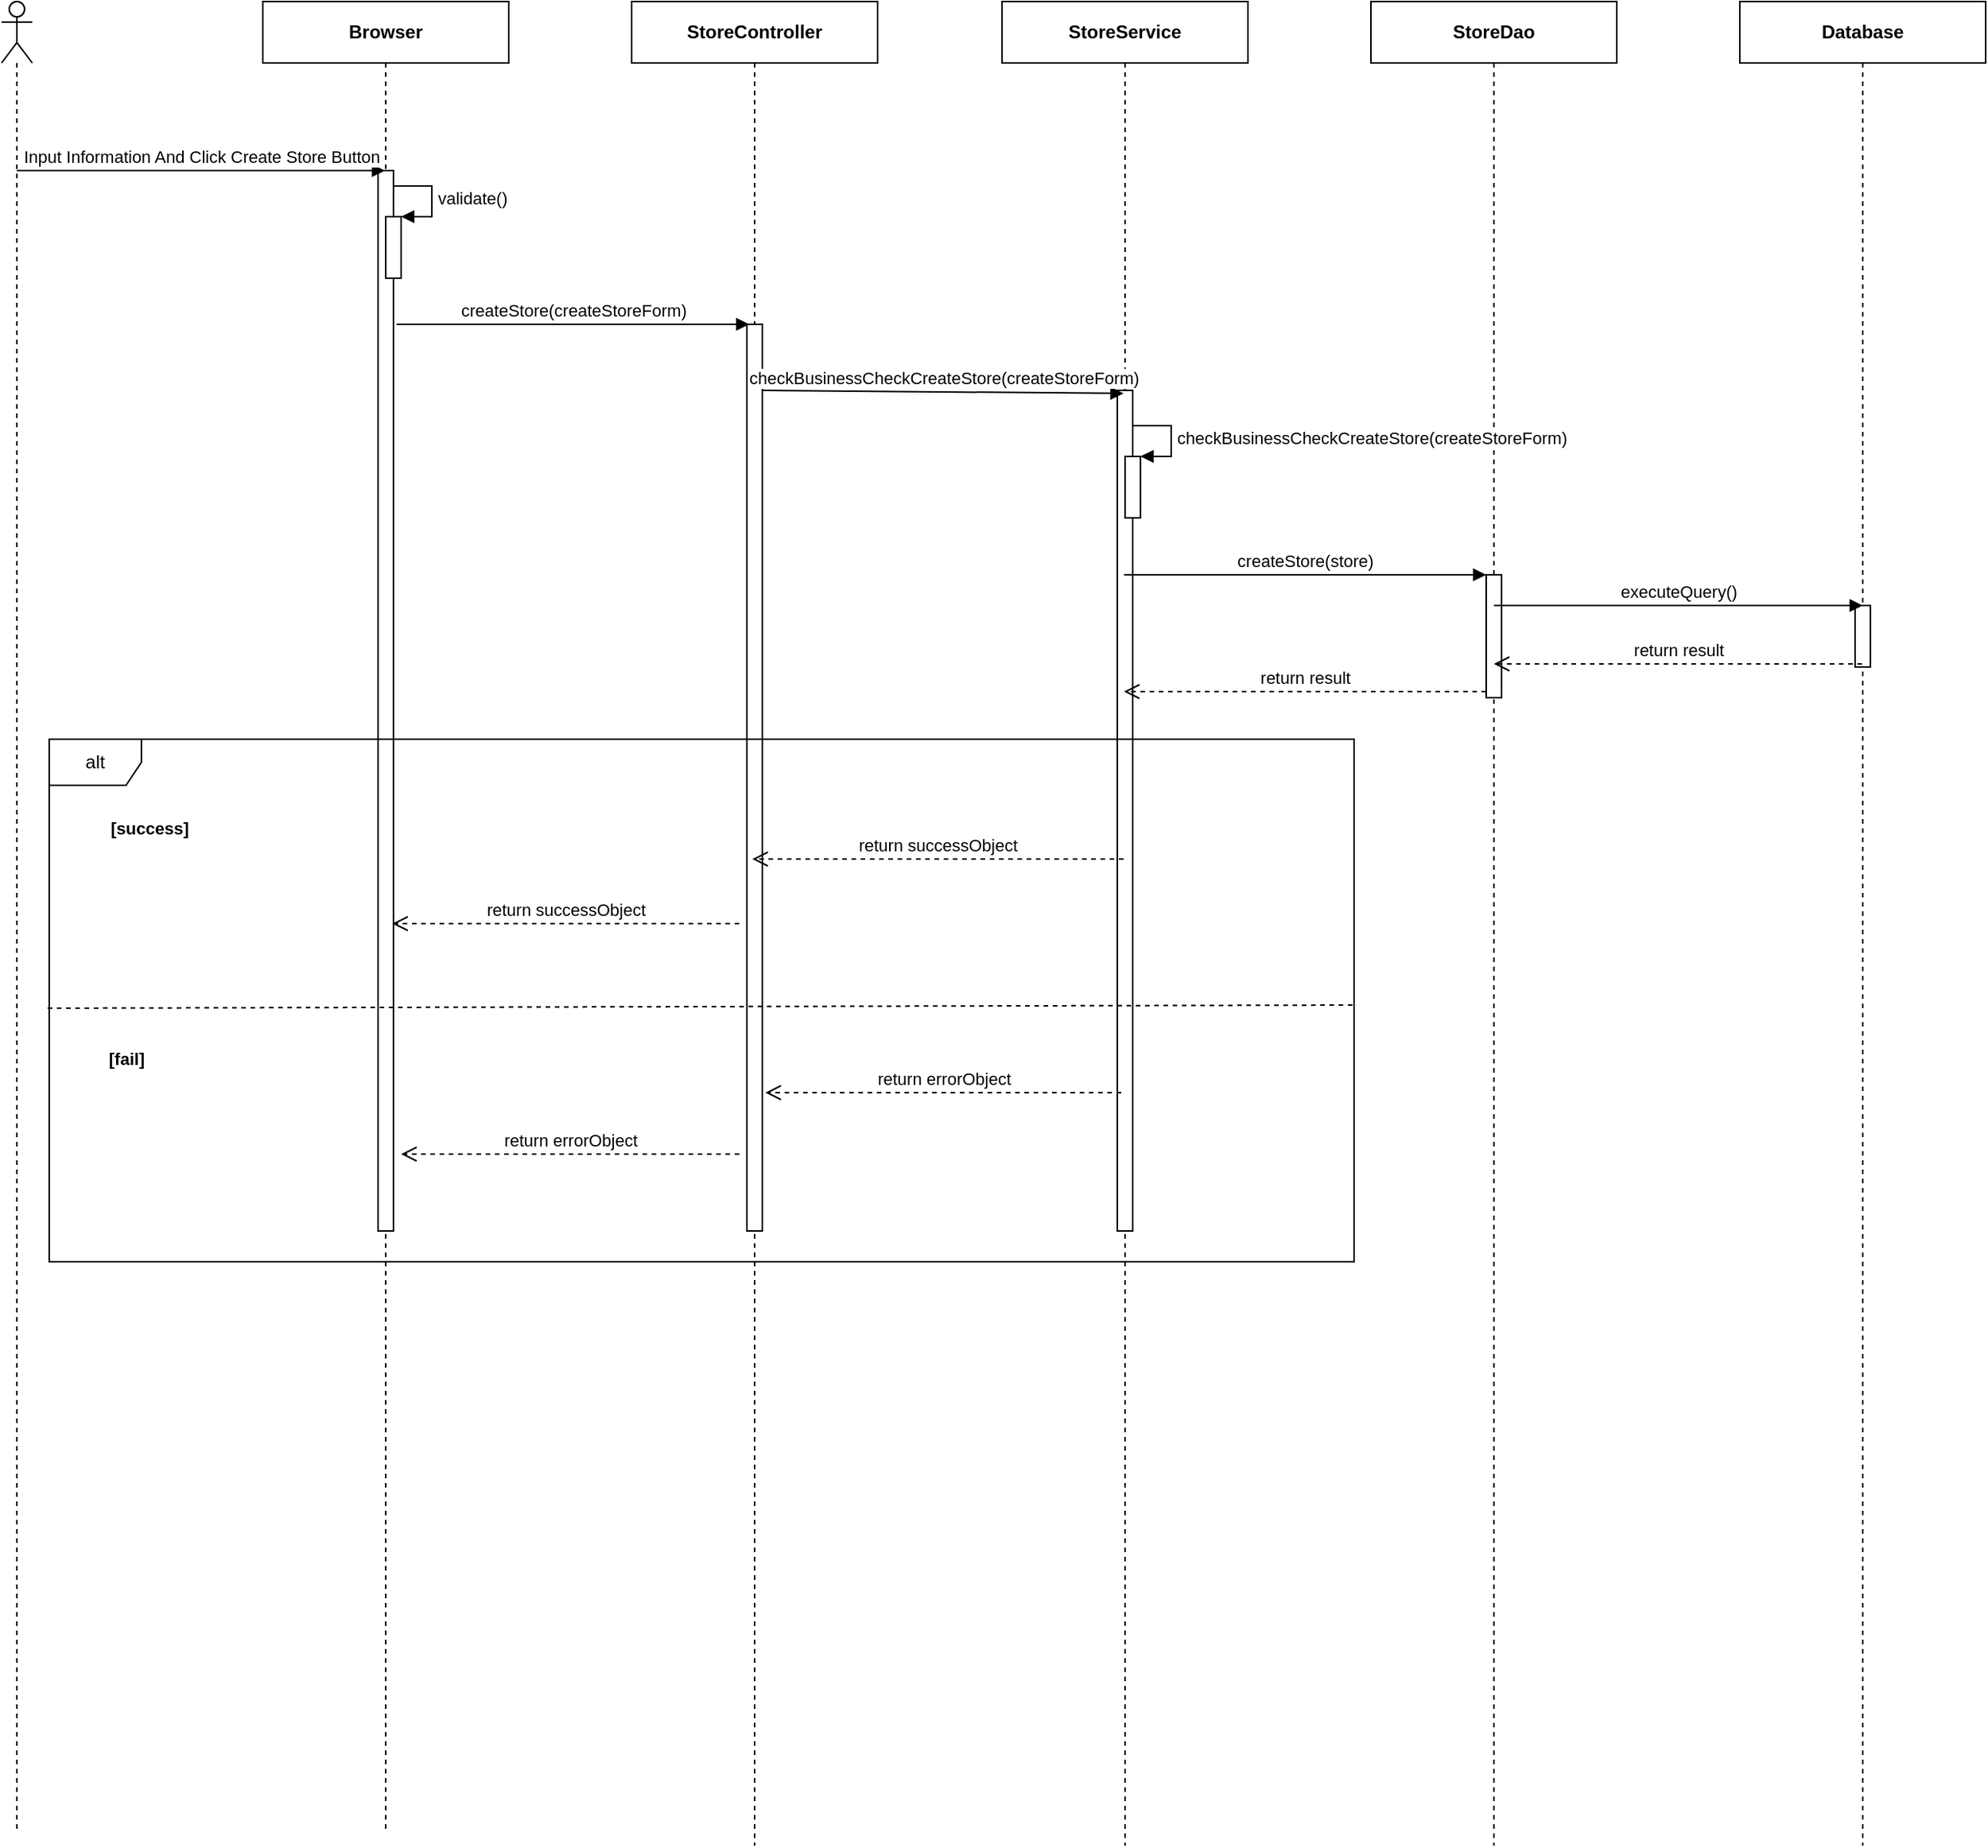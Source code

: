 <mxfile version="14.4.3" type="device"><diagram id="wABSzRqi_FVYXiAVE2oP" name="Ev02"><mxGraphModel dx="1346" dy="748" grid="1" gridSize="10" guides="1" tooltips="1" connect="1" arrows="1" fold="1" page="1" pageScale="1" pageWidth="850" pageHeight="1100" math="0" shadow="0"><root><mxCell id="gUo3uE9qeqiG01h8dQ7a-0"/><mxCell id="gUo3uE9qeqiG01h8dQ7a-1" parent="gUo3uE9qeqiG01h8dQ7a-0"/><mxCell id="SuDUeDwoGOIgecHYMLtc-2" value="" style="shape=umlLifeline;participant=umlActor;perimeter=lifelinePerimeter;whiteSpace=wrap;html=1;container=1;collapsible=0;recursiveResize=0;verticalAlign=top;spacingTop=36;outlineConnect=0;" parent="gUo3uE9qeqiG01h8dQ7a-1" vertex="1"><mxGeometry x="310" y="80" width="20" height="1190" as="geometry"/></mxCell><mxCell id="SuDUeDwoGOIgecHYMLtc-3" value="&lt;b&gt;Browser&lt;/b&gt;" style="shape=umlLifeline;perimeter=lifelinePerimeter;whiteSpace=wrap;html=1;container=1;collapsible=0;recursiveResize=0;outlineConnect=0;" parent="gUo3uE9qeqiG01h8dQ7a-1" vertex="1"><mxGeometry x="480" y="80" width="160" height="1190" as="geometry"/></mxCell><mxCell id="SuDUeDwoGOIgecHYMLtc-4" value="" style="html=1;points=[];perimeter=orthogonalPerimeter;" parent="SuDUeDwoGOIgecHYMLtc-3" vertex="1"><mxGeometry x="75" y="110" width="10" height="690" as="geometry"/></mxCell><mxCell id="SuDUeDwoGOIgecHYMLtc-5" value="&lt;b&gt;StoreDao&lt;/b&gt;" style="shape=umlLifeline;perimeter=lifelinePerimeter;whiteSpace=wrap;html=1;container=1;collapsible=0;recursiveResize=0;outlineConnect=0;" parent="gUo3uE9qeqiG01h8dQ7a-1" vertex="1"><mxGeometry x="1201" y="80" width="160" height="1200" as="geometry"/></mxCell><mxCell id="SuDUeDwoGOIgecHYMLtc-6" value="&lt;b&gt;StoreService&lt;/b&gt;" style="shape=umlLifeline;perimeter=lifelinePerimeter;whiteSpace=wrap;html=1;container=1;collapsible=0;recursiveResize=0;outlineConnect=0;" parent="gUo3uE9qeqiG01h8dQ7a-1" vertex="1"><mxGeometry x="961" y="80" width="160" height="1200" as="geometry"/></mxCell><mxCell id="SuDUeDwoGOIgecHYMLtc-7" value="" style="html=1;points=[];perimeter=orthogonalPerimeter;" parent="SuDUeDwoGOIgecHYMLtc-6" vertex="1"><mxGeometry x="75" y="253" width="10" height="547" as="geometry"/></mxCell><mxCell id="SuDUeDwoGOIgecHYMLtc-9" value="&lt;b&gt;StoreController&lt;/b&gt;" style="shape=umlLifeline;perimeter=lifelinePerimeter;whiteSpace=wrap;html=1;container=1;collapsible=0;recursiveResize=0;outlineConnect=0;" parent="gUo3uE9qeqiG01h8dQ7a-1" vertex="1"><mxGeometry x="720" y="80" width="160" height="1200" as="geometry"/></mxCell><mxCell id="SuDUeDwoGOIgecHYMLtc-10" value="" style="html=1;points=[];perimeter=orthogonalPerimeter;" parent="SuDUeDwoGOIgecHYMLtc-9" vertex="1"><mxGeometry x="75" y="210" width="10" height="590" as="geometry"/></mxCell><mxCell id="SuDUeDwoGOIgecHYMLtc-11" value="Input Information And Click Create Store Button" style="html=1;verticalAlign=bottom;endArrow=block;" parent="gUo3uE9qeqiG01h8dQ7a-1" target="SuDUeDwoGOIgecHYMLtc-3" edge="1"><mxGeometry width="80" relative="1" as="geometry"><mxPoint x="320" y="190" as="sourcePoint"/><mxPoint x="400" y="190" as="targetPoint"/></mxGeometry></mxCell><mxCell id="SuDUeDwoGOIgecHYMLtc-12" value="createStore(createStoreForm)" style="html=1;verticalAlign=bottom;endArrow=block;" parent="gUo3uE9qeqiG01h8dQ7a-1" edge="1"><mxGeometry width="80" relative="1" as="geometry"><mxPoint x="567" y="290" as="sourcePoint"/><mxPoint x="796.5" y="290.0" as="targetPoint"/></mxGeometry></mxCell><mxCell id="SuDUeDwoGOIgecHYMLtc-20" value="checkBusinessCheckCreateStore(createStoreForm)" style="html=1;verticalAlign=bottom;endArrow=block;" parent="gUo3uE9qeqiG01h8dQ7a-1" edge="1"><mxGeometry relative="1" as="geometry"><mxPoint x="805.06" y="333.0" as="sourcePoint"/><mxPoint x="1040" y="335" as="targetPoint"/></mxGeometry></mxCell><mxCell id="SuDUeDwoGOIgecHYMLtc-29" value="" style="html=1;points=[];perimeter=orthogonalPerimeter;" parent="gUo3uE9qeqiG01h8dQ7a-1" vertex="1"><mxGeometry x="1041.06" y="376" width="10" height="40" as="geometry"/></mxCell><mxCell id="SuDUeDwoGOIgecHYMLtc-30" value="&lt;span style=&quot;text-align: center&quot;&gt;checkBusinessCheckCreateStore(&lt;/span&gt;&lt;span style=&quot;text-align: center&quot;&gt;createStoreForm&lt;/span&gt;&lt;span style=&quot;text-align: center&quot;&gt;)&lt;/span&gt;" style="edgeStyle=orthogonalEdgeStyle;html=1;align=left;spacingLeft=2;endArrow=block;rounded=0;entryX=1;entryY=0;" parent="gUo3uE9qeqiG01h8dQ7a-1" target="SuDUeDwoGOIgecHYMLtc-29" edge="1"><mxGeometry relative="1" as="geometry"><mxPoint x="1046.06" y="356" as="sourcePoint"/><Array as="points"><mxPoint x="1071.06" y="356"/></Array></mxGeometry></mxCell><mxCell id="SuDUeDwoGOIgecHYMLtc-35" value="" style="html=1;points=[];perimeter=orthogonalPerimeter;" parent="gUo3uE9qeqiG01h8dQ7a-1" vertex="1"><mxGeometry x="1276" y="453" width="10" height="80" as="geometry"/></mxCell><mxCell id="SuDUeDwoGOIgecHYMLtc-36" value="createStore(store)" style="html=1;verticalAlign=bottom;endArrow=block;entryX=0;entryY=0;" parent="gUo3uE9qeqiG01h8dQ7a-1" target="SuDUeDwoGOIgecHYMLtc-35" edge="1"><mxGeometry relative="1" as="geometry"><mxPoint x="1040.324" y="453" as="sourcePoint"/></mxGeometry></mxCell><mxCell id="SuDUeDwoGOIgecHYMLtc-37" value="return result" style="html=1;verticalAlign=bottom;endArrow=open;dashed=1;endSize=8;exitX=0;exitY=0.95;" parent="gUo3uE9qeqiG01h8dQ7a-1" source="SuDUeDwoGOIgecHYMLtc-35" edge="1"><mxGeometry relative="1" as="geometry"><mxPoint x="1040.324" y="529.0" as="targetPoint"/></mxGeometry></mxCell><mxCell id="9NKPdvmDBKkK1e2qUuTx-53" value="&lt;b&gt;Database&lt;/b&gt;" style="shape=umlLifeline;perimeter=lifelinePerimeter;whiteSpace=wrap;html=1;container=1;collapsible=0;recursiveResize=0;outlineConnect=0;" parent="gUo3uE9qeqiG01h8dQ7a-1" vertex="1"><mxGeometry x="1441" y="80" width="160" height="1200" as="geometry"/></mxCell><mxCell id="9NKPdvmDBKkK1e2qUuTx-54" value="" style="html=1;points=[];perimeter=orthogonalPerimeter;" parent="9NKPdvmDBKkK1e2qUuTx-53" vertex="1"><mxGeometry x="75" y="393" width="10" height="40" as="geometry"/></mxCell><mxCell id="9NKPdvmDBKkK1e2qUuTx-55" value="executeQuery()" style="html=1;verticalAlign=bottom;endArrow=block;" parent="gUo3uE9qeqiG01h8dQ7a-1" edge="1"><mxGeometry relative="1" as="geometry"><mxPoint x="1281" y="473" as="sourcePoint"/><mxPoint x="1521" y="473" as="targetPoint"/></mxGeometry></mxCell><mxCell id="9NKPdvmDBKkK1e2qUuTx-56" value="return result" style="html=1;verticalAlign=bottom;endArrow=open;dashed=1;endSize=8;" parent="gUo3uE9qeqiG01h8dQ7a-1" edge="1"><mxGeometry relative="1" as="geometry"><mxPoint x="1281" y="511" as="targetPoint"/><mxPoint x="1520.5" y="511" as="sourcePoint"/></mxGeometry></mxCell><mxCell id="aZ-FfTpMVS62I6D-N9ta-0" value="alt" style="shape=umlFrame;whiteSpace=wrap;html=1;" parent="gUo3uE9qeqiG01h8dQ7a-1" vertex="1"><mxGeometry x="341.02" y="560" width="848.98" height="340" as="geometry"/></mxCell><mxCell id="aZ-FfTpMVS62I6D-N9ta-1" value="&lt;span style=&quot;font-size: 11px ; background-color: rgb(255 , 255 , 255)&quot;&gt;&lt;b&gt;[success]&lt;/b&gt;&lt;/span&gt;" style="text;html=1;align=center;verticalAlign=middle;resizable=0;points=[];autosize=1;" parent="gUo3uE9qeqiG01h8dQ7a-1" vertex="1"><mxGeometry x="371.02" y="608" width="70" height="20" as="geometry"/></mxCell><mxCell id="aZ-FfTpMVS62I6D-N9ta-2" value="&lt;span style=&quot;font-size: 11px ; background-color: rgb(255 , 255 , 255)&quot;&gt;&lt;b&gt;[fail]&lt;/b&gt;&lt;/span&gt;" style="text;html=1;align=center;verticalAlign=middle;resizable=0;points=[];autosize=1;" parent="gUo3uE9qeqiG01h8dQ7a-1" vertex="1"><mxGeometry x="371.02" y="758" width="40" height="20" as="geometry"/></mxCell><mxCell id="aZ-FfTpMVS62I6D-N9ta-3" value="return errorObject" style="html=1;verticalAlign=bottom;endArrow=open;dashed=1;endSize=8;" parent="gUo3uE9qeqiG01h8dQ7a-1" edge="1"><mxGeometry relative="1" as="geometry"><mxPoint x="570" y="830" as="targetPoint"/><mxPoint x="790" y="830" as="sourcePoint"/></mxGeometry></mxCell><mxCell id="aZ-FfTpMVS62I6D-N9ta-4" value="return successObject" style="html=1;verticalAlign=bottom;endArrow=open;dashed=1;endSize=8;" parent="gUo3uE9qeqiG01h8dQ7a-1" edge="1"><mxGeometry relative="1" as="geometry"><mxPoint x="564.25" y="680.0" as="targetPoint"/><mxPoint x="790" y="680" as="sourcePoint"/></mxGeometry></mxCell><mxCell id="aZ-FfTpMVS62I6D-N9ta-5" value="return successObject" style="html=1;verticalAlign=bottom;endArrow=open;dashed=1;endSize=8;" parent="gUo3uE9qeqiG01h8dQ7a-1" edge="1"><mxGeometry relative="1" as="geometry"><mxPoint x="798.5" y="638.0" as="targetPoint"/><mxPoint x="1040" y="638.0" as="sourcePoint"/></mxGeometry></mxCell><mxCell id="aZ-FfTpMVS62I6D-N9ta-6" value="return errorObject" style="html=1;verticalAlign=bottom;endArrow=open;dashed=1;endSize=8;" parent="gUo3uE9qeqiG01h8dQ7a-1" edge="1"><mxGeometry relative="1" as="geometry"><mxPoint x="807" y="790" as="targetPoint"/><mxPoint x="1038.5" y="790.0" as="sourcePoint"/></mxGeometry></mxCell><mxCell id="aZ-FfTpMVS62I6D-N9ta-7" value="" style="endArrow=none;dashed=1;html=1;exitX=-0.001;exitY=0.303;exitDx=0;exitDy=0;exitPerimeter=0;" parent="gUo3uE9qeqiG01h8dQ7a-1" edge="1"><mxGeometry width="50" height="50" relative="1" as="geometry"><mxPoint x="340" y="735.02" as="sourcePoint"/><mxPoint x="1190" y="733" as="targetPoint"/></mxGeometry></mxCell><mxCell id="aZ-FfTpMVS62I6D-N9ta-8" value="" style="html=1;points=[];perimeter=orthogonalPerimeter;" parent="gUo3uE9qeqiG01h8dQ7a-1" vertex="1"><mxGeometry x="560" y="220" width="10" height="40" as="geometry"/></mxCell><mxCell id="aZ-FfTpMVS62I6D-N9ta-9" value="validate()" style="edgeStyle=orthogonalEdgeStyle;html=1;align=left;spacingLeft=2;endArrow=block;rounded=0;entryX=1;entryY=0;" parent="gUo3uE9qeqiG01h8dQ7a-1" target="aZ-FfTpMVS62I6D-N9ta-8" edge="1"><mxGeometry relative="1" as="geometry"><mxPoint x="565" y="200" as="sourcePoint"/><Array as="points"><mxPoint x="590" y="200"/></Array></mxGeometry></mxCell></root></mxGraphModel></diagram></mxfile>
